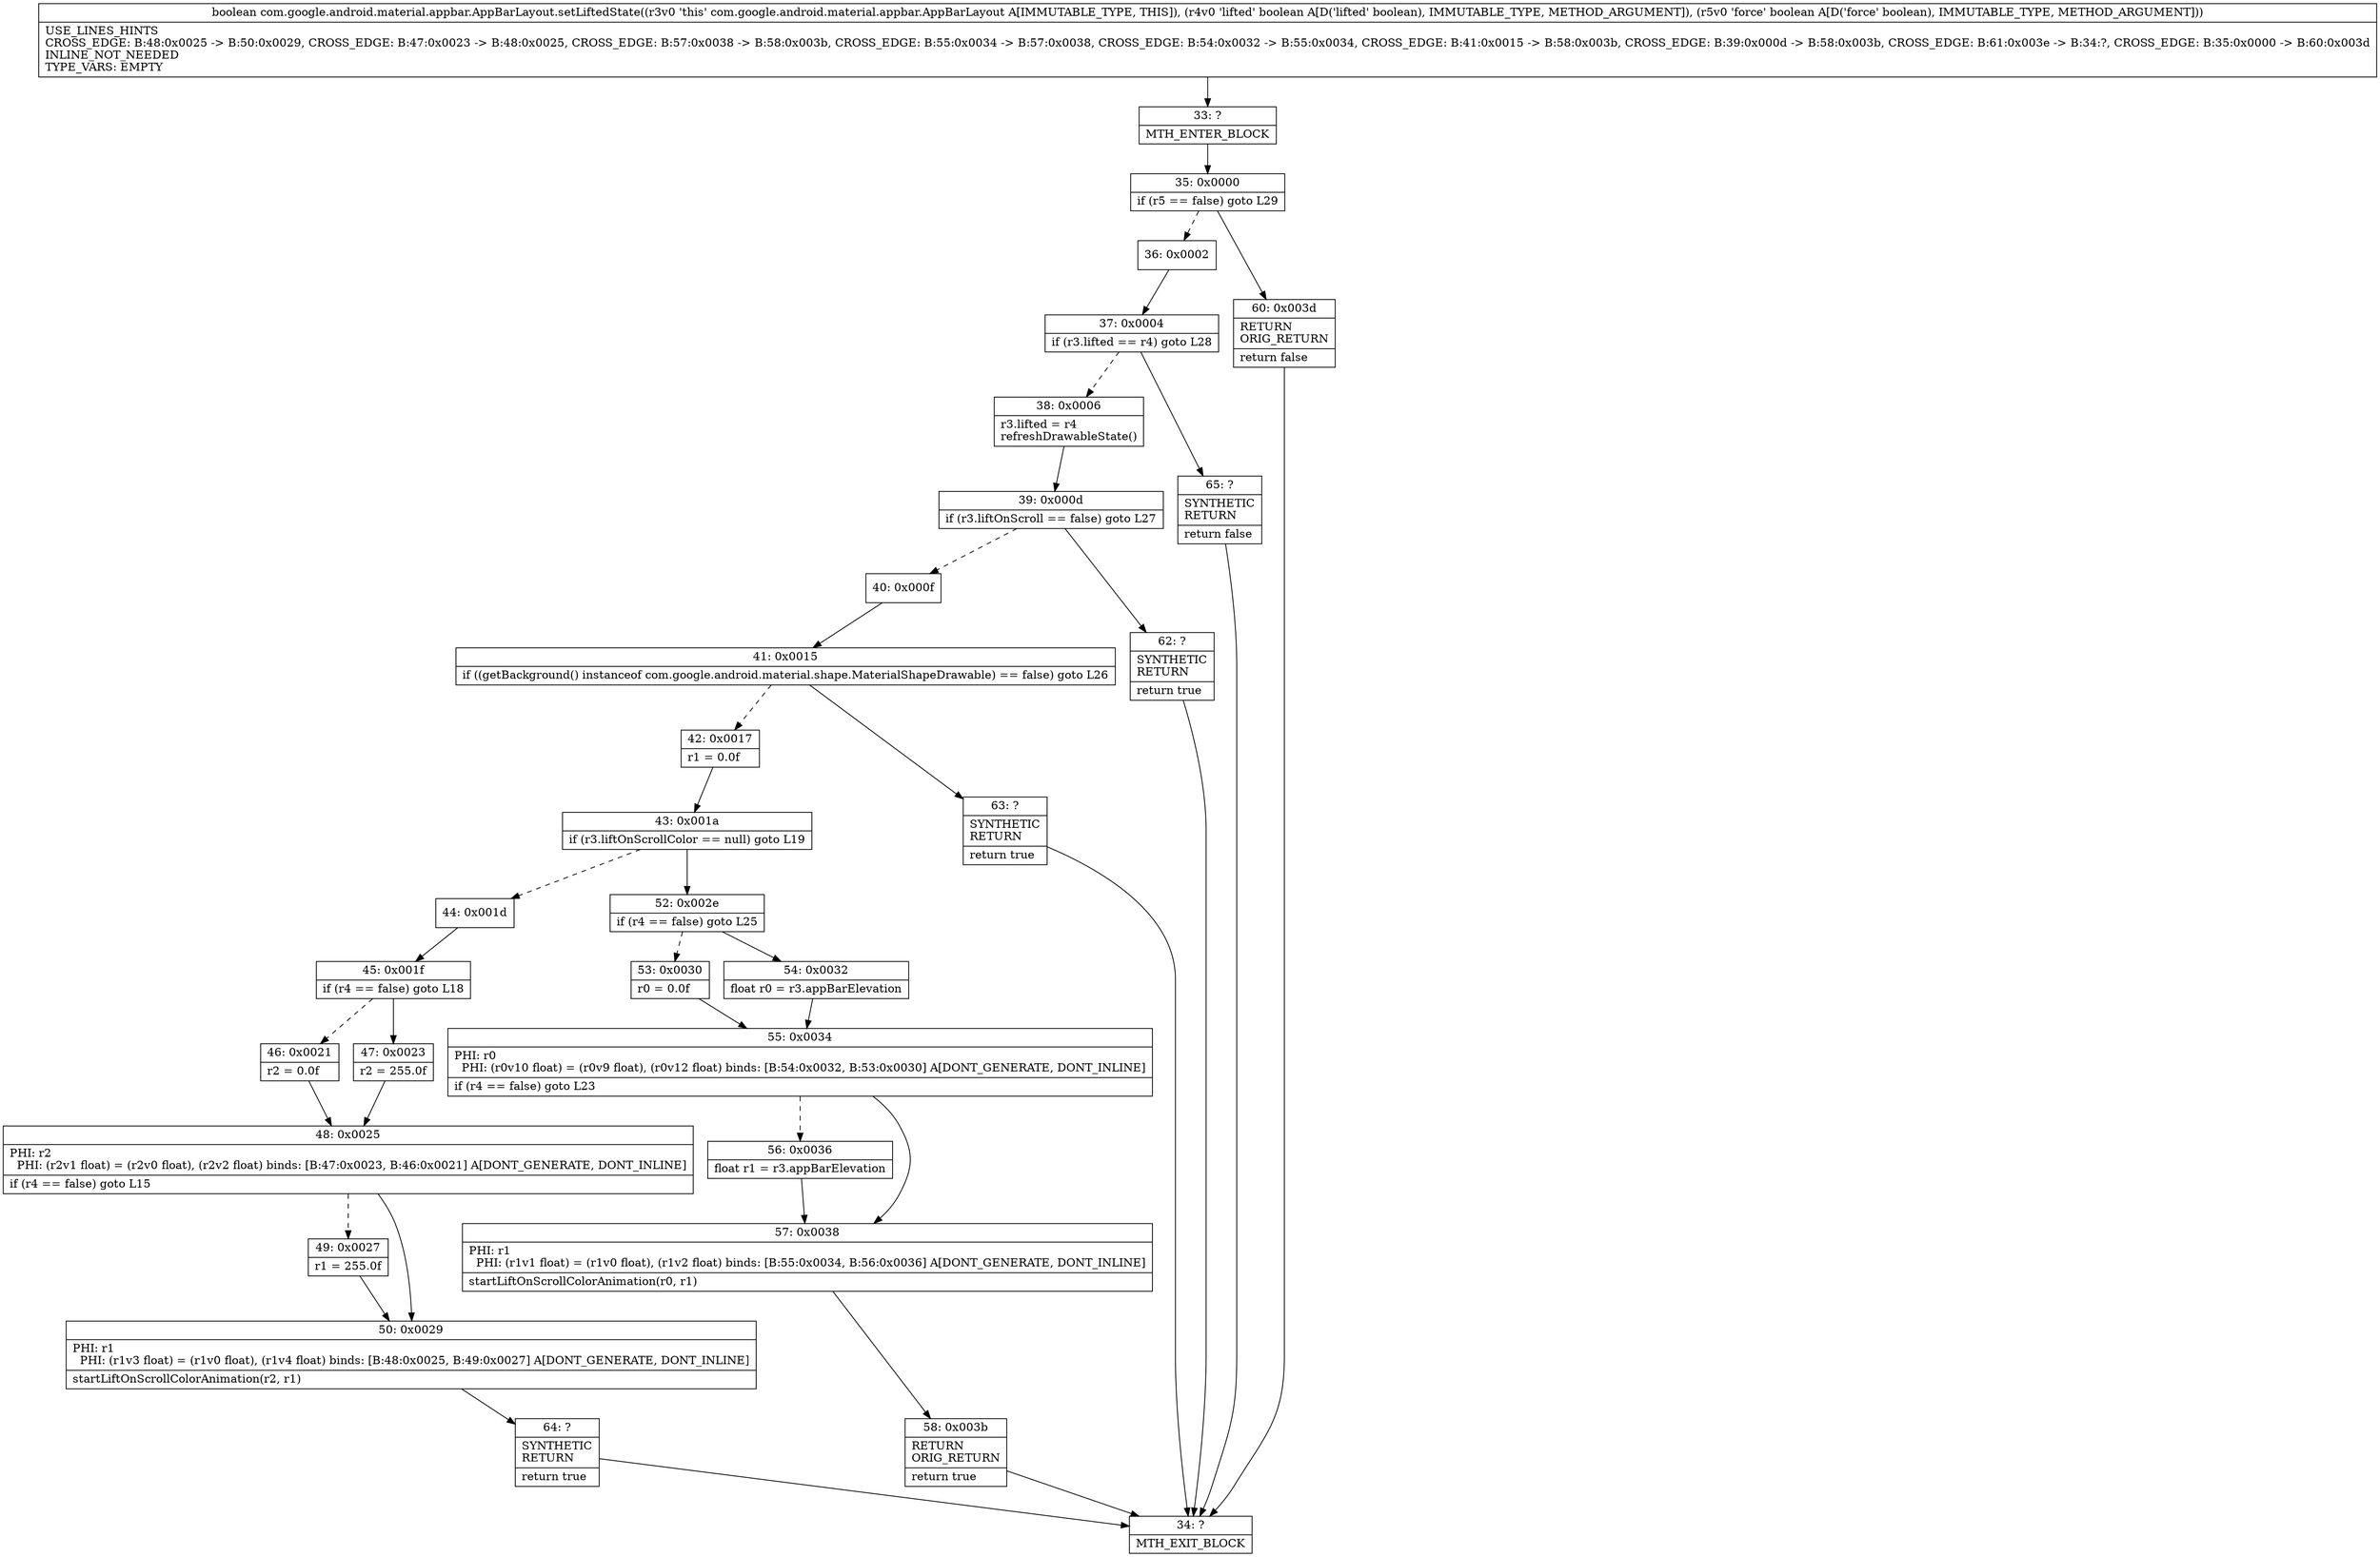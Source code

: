digraph "CFG forcom.google.android.material.appbar.AppBarLayout.setLiftedState(ZZ)Z" {
Node_33 [shape=record,label="{33\:\ ?|MTH_ENTER_BLOCK\l}"];
Node_35 [shape=record,label="{35\:\ 0x0000|if (r5 == false) goto L29\l}"];
Node_36 [shape=record,label="{36\:\ 0x0002}"];
Node_37 [shape=record,label="{37\:\ 0x0004|if (r3.lifted == r4) goto L28\l}"];
Node_38 [shape=record,label="{38\:\ 0x0006|r3.lifted = r4\lrefreshDrawableState()\l}"];
Node_39 [shape=record,label="{39\:\ 0x000d|if (r3.liftOnScroll == false) goto L27\l}"];
Node_40 [shape=record,label="{40\:\ 0x000f}"];
Node_41 [shape=record,label="{41\:\ 0x0015|if ((getBackground() instanceof com.google.android.material.shape.MaterialShapeDrawable) == false) goto L26\l}"];
Node_42 [shape=record,label="{42\:\ 0x0017|r1 = 0.0f\l}"];
Node_43 [shape=record,label="{43\:\ 0x001a|if (r3.liftOnScrollColor == null) goto L19\l}"];
Node_44 [shape=record,label="{44\:\ 0x001d}"];
Node_45 [shape=record,label="{45\:\ 0x001f|if (r4 == false) goto L18\l}"];
Node_46 [shape=record,label="{46\:\ 0x0021|r2 = 0.0f\l}"];
Node_48 [shape=record,label="{48\:\ 0x0025|PHI: r2 \l  PHI: (r2v1 float) = (r2v0 float), (r2v2 float) binds: [B:47:0x0023, B:46:0x0021] A[DONT_GENERATE, DONT_INLINE]\l|if (r4 == false) goto L15\l}"];
Node_49 [shape=record,label="{49\:\ 0x0027|r1 = 255.0f\l}"];
Node_50 [shape=record,label="{50\:\ 0x0029|PHI: r1 \l  PHI: (r1v3 float) = (r1v0 float), (r1v4 float) binds: [B:48:0x0025, B:49:0x0027] A[DONT_GENERATE, DONT_INLINE]\l|startLiftOnScrollColorAnimation(r2, r1)\l}"];
Node_64 [shape=record,label="{64\:\ ?|SYNTHETIC\lRETURN\l|return true\l}"];
Node_34 [shape=record,label="{34\:\ ?|MTH_EXIT_BLOCK\l}"];
Node_47 [shape=record,label="{47\:\ 0x0023|r2 = 255.0f\l}"];
Node_52 [shape=record,label="{52\:\ 0x002e|if (r4 == false) goto L25\l}"];
Node_53 [shape=record,label="{53\:\ 0x0030|r0 = 0.0f\l}"];
Node_55 [shape=record,label="{55\:\ 0x0034|PHI: r0 \l  PHI: (r0v10 float) = (r0v9 float), (r0v12 float) binds: [B:54:0x0032, B:53:0x0030] A[DONT_GENERATE, DONT_INLINE]\l|if (r4 == false) goto L23\l}"];
Node_56 [shape=record,label="{56\:\ 0x0036|float r1 = r3.appBarElevation\l}"];
Node_57 [shape=record,label="{57\:\ 0x0038|PHI: r1 \l  PHI: (r1v1 float) = (r1v0 float), (r1v2 float) binds: [B:55:0x0034, B:56:0x0036] A[DONT_GENERATE, DONT_INLINE]\l|startLiftOnScrollColorAnimation(r0, r1)\l}"];
Node_58 [shape=record,label="{58\:\ 0x003b|RETURN\lORIG_RETURN\l|return true\l}"];
Node_54 [shape=record,label="{54\:\ 0x0032|float r0 = r3.appBarElevation\l}"];
Node_63 [shape=record,label="{63\:\ ?|SYNTHETIC\lRETURN\l|return true\l}"];
Node_62 [shape=record,label="{62\:\ ?|SYNTHETIC\lRETURN\l|return true\l}"];
Node_65 [shape=record,label="{65\:\ ?|SYNTHETIC\lRETURN\l|return false\l}"];
Node_60 [shape=record,label="{60\:\ 0x003d|RETURN\lORIG_RETURN\l|return false\l}"];
MethodNode[shape=record,label="{boolean com.google.android.material.appbar.AppBarLayout.setLiftedState((r3v0 'this' com.google.android.material.appbar.AppBarLayout A[IMMUTABLE_TYPE, THIS]), (r4v0 'lifted' boolean A[D('lifted' boolean), IMMUTABLE_TYPE, METHOD_ARGUMENT]), (r5v0 'force' boolean A[D('force' boolean), IMMUTABLE_TYPE, METHOD_ARGUMENT]))  | USE_LINES_HINTS\lCROSS_EDGE: B:48:0x0025 \-\> B:50:0x0029, CROSS_EDGE: B:47:0x0023 \-\> B:48:0x0025, CROSS_EDGE: B:57:0x0038 \-\> B:58:0x003b, CROSS_EDGE: B:55:0x0034 \-\> B:57:0x0038, CROSS_EDGE: B:54:0x0032 \-\> B:55:0x0034, CROSS_EDGE: B:41:0x0015 \-\> B:58:0x003b, CROSS_EDGE: B:39:0x000d \-\> B:58:0x003b, CROSS_EDGE: B:61:0x003e \-\> B:34:?, CROSS_EDGE: B:35:0x0000 \-\> B:60:0x003d\lINLINE_NOT_NEEDED\lTYPE_VARS: EMPTY\l}"];
MethodNode -> Node_33;Node_33 -> Node_35;
Node_35 -> Node_36[style=dashed];
Node_35 -> Node_60;
Node_36 -> Node_37;
Node_37 -> Node_38[style=dashed];
Node_37 -> Node_65;
Node_38 -> Node_39;
Node_39 -> Node_40[style=dashed];
Node_39 -> Node_62;
Node_40 -> Node_41;
Node_41 -> Node_42[style=dashed];
Node_41 -> Node_63;
Node_42 -> Node_43;
Node_43 -> Node_44[style=dashed];
Node_43 -> Node_52;
Node_44 -> Node_45;
Node_45 -> Node_46[style=dashed];
Node_45 -> Node_47;
Node_46 -> Node_48;
Node_48 -> Node_49[style=dashed];
Node_48 -> Node_50;
Node_49 -> Node_50;
Node_50 -> Node_64;
Node_64 -> Node_34;
Node_47 -> Node_48;
Node_52 -> Node_53[style=dashed];
Node_52 -> Node_54;
Node_53 -> Node_55;
Node_55 -> Node_56[style=dashed];
Node_55 -> Node_57;
Node_56 -> Node_57;
Node_57 -> Node_58;
Node_58 -> Node_34;
Node_54 -> Node_55;
Node_63 -> Node_34;
Node_62 -> Node_34;
Node_65 -> Node_34;
Node_60 -> Node_34;
}

